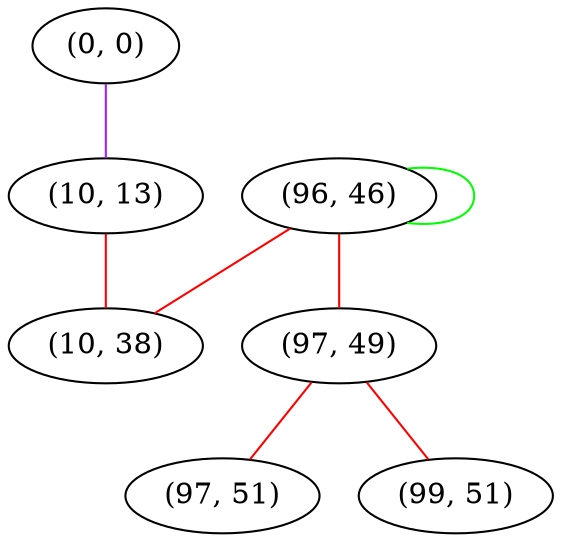 graph "" {
"(0, 0)";
"(96, 46)";
"(10, 13)";
"(10, 38)";
"(97, 49)";
"(97, 51)";
"(99, 51)";
"(0, 0)" -- "(10, 13)"  [color=purple, key=0, weight=4];
"(96, 46)" -- "(96, 46)"  [color=green, key=0, weight=2];
"(96, 46)" -- "(10, 38)"  [color=red, key=0, weight=1];
"(96, 46)" -- "(97, 49)"  [color=red, key=0, weight=1];
"(10, 13)" -- "(10, 38)"  [color=red, key=0, weight=1];
"(97, 49)" -- "(97, 51)"  [color=red, key=0, weight=1];
"(97, 49)" -- "(99, 51)"  [color=red, key=0, weight=1];
}
